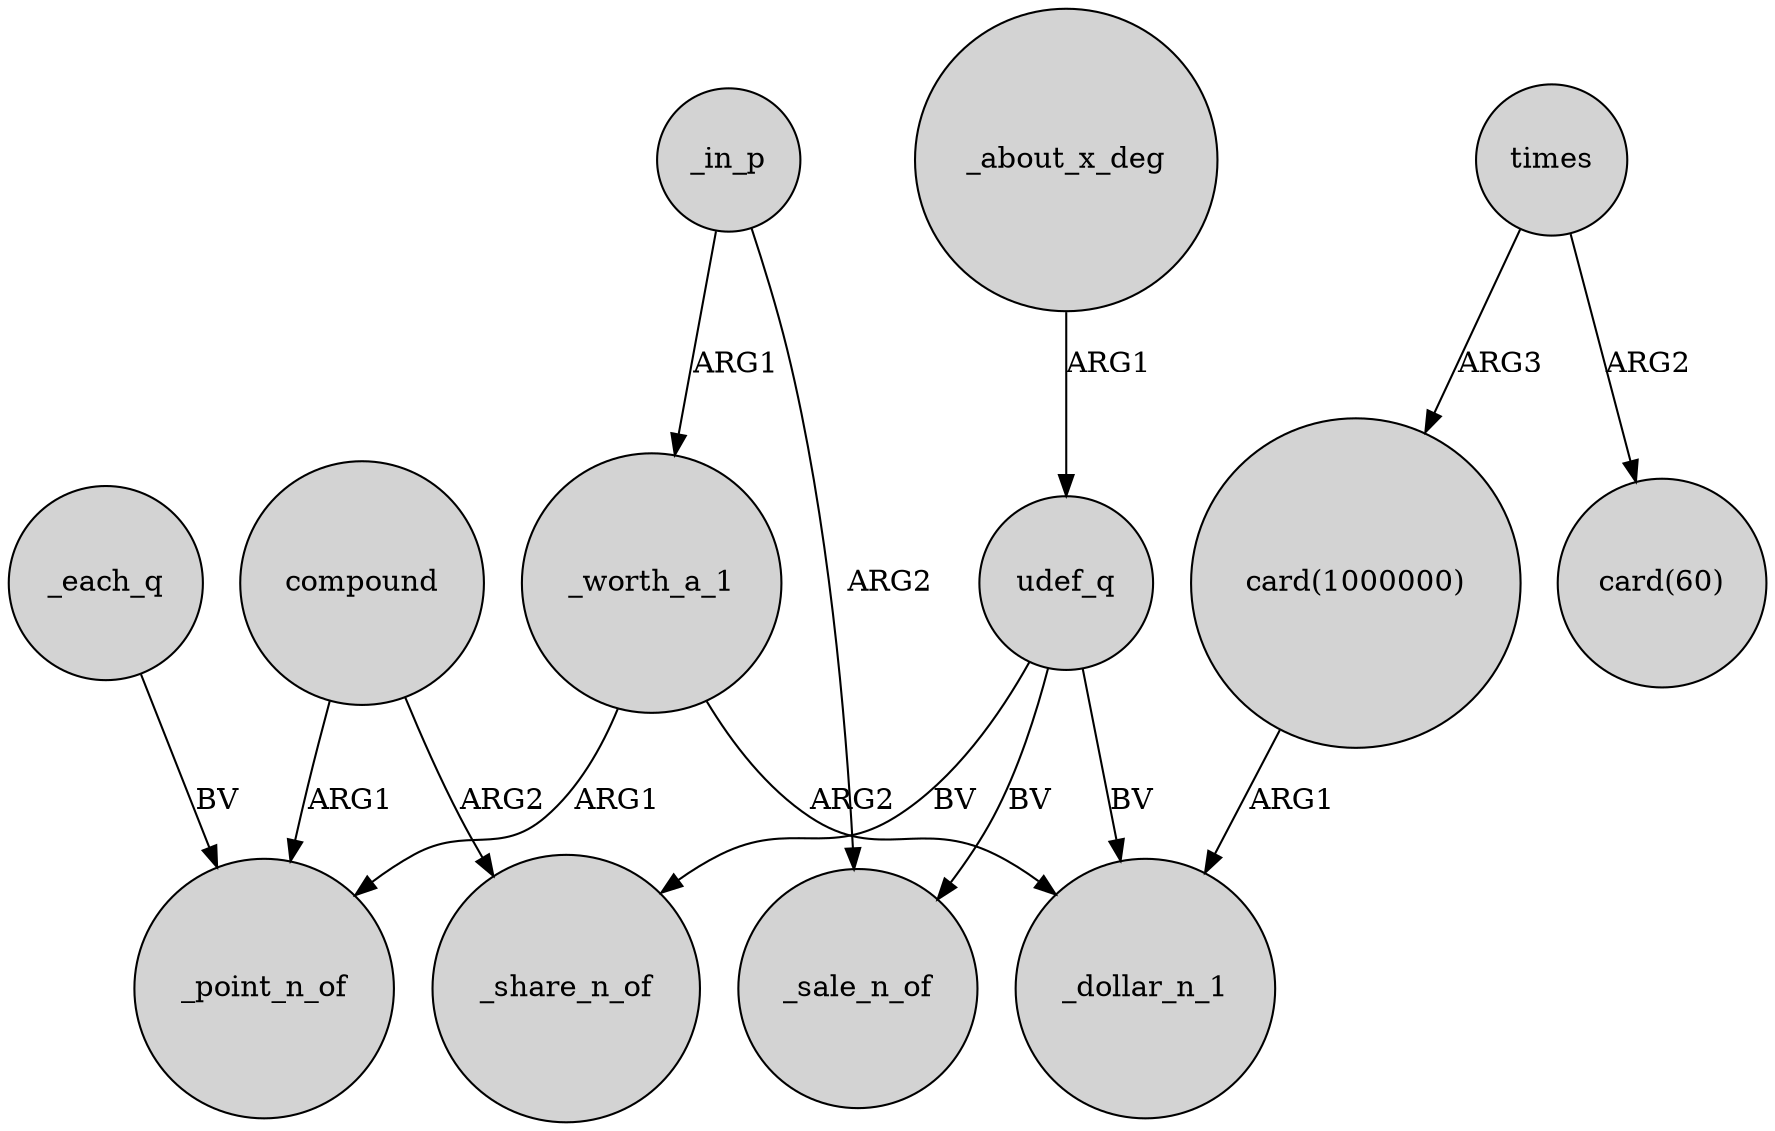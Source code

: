 digraph {
	node [shape=circle style=filled]
	_each_q -> _point_n_of [label=BV]
	"card(1000000)" -> _dollar_n_1 [label=ARG1]
	udef_q -> _dollar_n_1 [label=BV]
	times -> "card(1000000)" [label=ARG3]
	compound -> _share_n_of [label=ARG2]
	_about_x_deg -> udef_q [label=ARG1]
	_in_p -> _sale_n_of [label=ARG2]
	_worth_a_1 -> _point_n_of [label=ARG1]
	_in_p -> _worth_a_1 [label=ARG1]
	udef_q -> _share_n_of [label=BV]
	_worth_a_1 -> _dollar_n_1 [label=ARG2]
	udef_q -> _sale_n_of [label=BV]
	times -> "card(60)" [label=ARG2]
	compound -> _point_n_of [label=ARG1]
}
